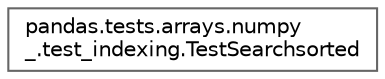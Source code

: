 digraph "Graphical Class Hierarchy"
{
 // LATEX_PDF_SIZE
  bgcolor="transparent";
  edge [fontname=Helvetica,fontsize=10,labelfontname=Helvetica,labelfontsize=10];
  node [fontname=Helvetica,fontsize=10,shape=box,height=0.2,width=0.4];
  rankdir="LR";
  Node0 [id="Node000000",label="pandas.tests.arrays.numpy\l_.test_indexing.TestSearchsorted",height=0.2,width=0.4,color="grey40", fillcolor="white", style="filled",URL="$df/d6c/classpandas_1_1tests_1_1arrays_1_1numpy___1_1test__indexing_1_1TestSearchsorted.html",tooltip=" "];
}
